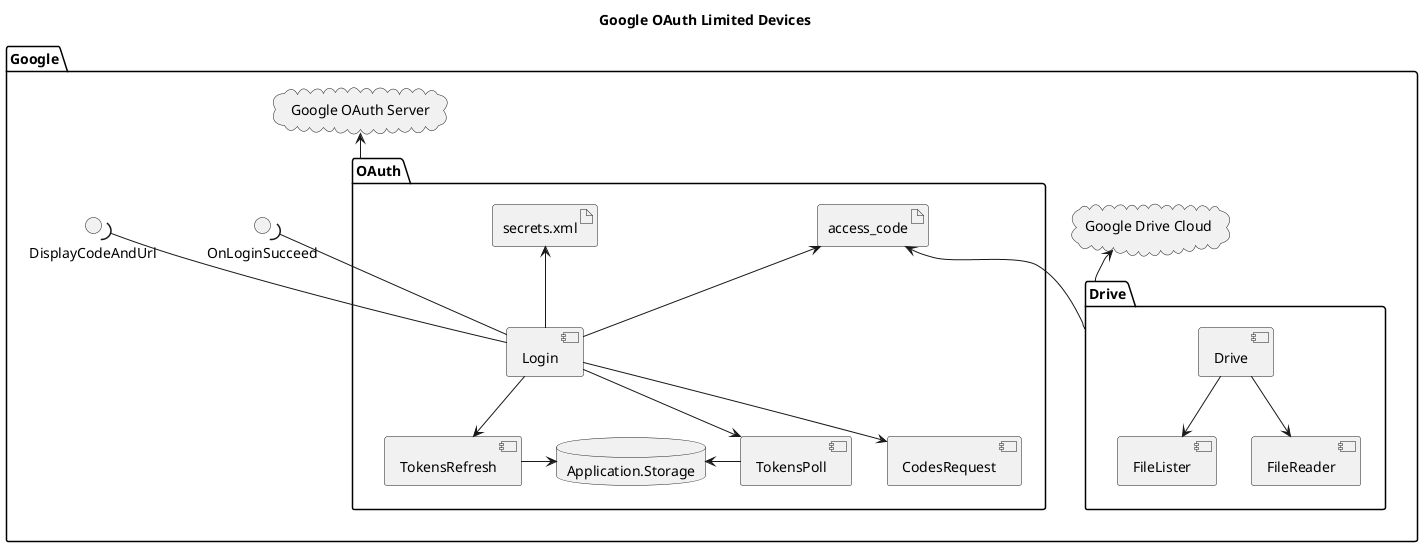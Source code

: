 @startuml

title Google OAuth Limited Devices

package "Google" {

interface "DisplayCodeAndUrl" as dcu
interface "OnLoginSucceed" as ols

package "OAuth" {
    
    artifact "secrets.xml" as s
    
    component "Login" as ol
    component "CodesRequest" as cr
    component "TokensPoll" as tp
    component "TokensRefresh" as tr
    
    database "Application.Storage" as as

    artifact "access_code" as ac

ol -up-( dcu
ol -up-( ols
    
ol -up-> s
ol -up-> ac

ol -down-> cr
ol -down-> tp
ol -down-> tr

tp -left-> as
tr -right-> as

}

package "Drive" {

    component "Drive" as d
    component "FileLister" as fl
    component "FileReader" as fr

    d -down-> fl
    d -down-> fr

    Drive -up-> ac

}

cloud "Google OAuth Server" as gos {
}

cloud "Google Drive Cloud" as gdc {
}

OAuth -up-> gos

Drive -up-> gdc

}

@enduml